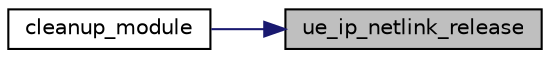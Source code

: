 digraph "ue_ip_netlink_release"
{
 // LATEX_PDF_SIZE
  edge [fontname="Helvetica",fontsize="10",labelfontname="Helvetica",labelfontsize="10"];
  node [fontname="Helvetica",fontsize="10",shape=record];
  rankdir="RL";
  Node1 [label="ue_ip_netlink_release",height=0.2,width=0.4,color="black", fillcolor="grey75", style="filled", fontcolor="black",tooltip=" "];
  Node1 -> Node2 [dir="back",color="midnightblue",fontsize="10",style="solid",fontname="Helvetica"];
  Node2 [label="cleanup_module",height=0.2,width=0.4,color="black", fillcolor="white", style="filled",URL="$UE__IP_2device_8c.html#abb8e1606224e802418862b898888063a",tooltip=" "];
}
